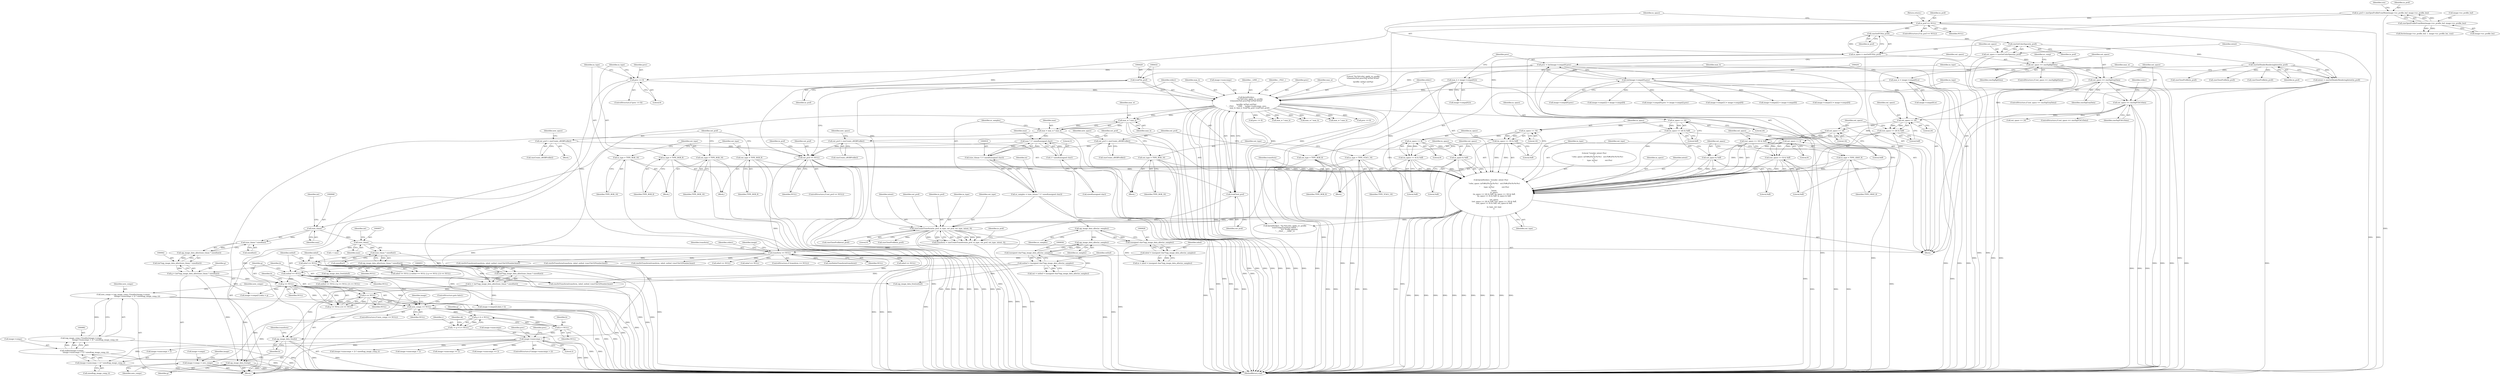 digraph "0_openjpeg_2e5ab1d9987831c981ff05862e8ccf1381ed58ea@pointer" {
"1000996" [label="(Call,new_comps == NULL)"];
"1000979" [label="(Call,new_comps = (opj_image_comp_t*)realloc(image->comps,\n                                                   (image->numcomps + 2) * sizeof(opj_image_comp_t)))"];
"1000981" [label="(Call,(opj_image_comp_t*)realloc(image->comps,\n                                                   (image->numcomps + 2) * sizeof(opj_image_comp_t)))"];
"1000983" [label="(Call,realloc(image->comps,\n                                                   (image->numcomps + 2) * sizeof(opj_image_comp_t)))"];
"1000987" [label="(Call,(image->numcomps + 2) * sizeof(opj_image_comp_t))"];
"1000507" [label="(Call,image->numcomps > 2)"];
"1000417" [label="(Call,fprintf(stderr,\n            \"%s:%d:color_apply_icc_profile\n\tchannels(%d) prec(%d) w(%d) h(%d)\"\n            \"\n\tprofile: in(%p) out(%p)\n\", __FILE__, __LINE__, image->numcomps, prec,\n            max_w, max_h, (void*)in_prof, (void*)out_prof))"];
"1000198" [label="(Call,prec = (int)image->comps[0].prec)"];
"1000200" [label="(Call,(int)image->comps[0].prec)"];
"1000320" [label="(Call,prec <= 8)"];
"1000180" [label="(Call,max_w = image->comps[0].w)"];
"1000189" [label="(Call,max_h = image->comps[0].h)"];
"1000428" [label="(Call,(void*)in_prof)"];
"1000178" [label="(Call,cmsGetHeaderRenderingIntent(in_prof))"];
"1000174" [label="(Call,cmsGetColorSpace(in_prof))"];
"1000170" [label="(Call,cmsGetPCS(in_prof))"];
"1000163" [label="(Call,in_prof == NULL)"];
"1000136" [label="(Call,in_prof = cmsOpenProfileFromMem(image->icc_profile_buf, image->icc_profile_len))"];
"1000138" [label="(Call,cmsOpenProfileFromMem(image->icc_profile_buf, image->icc_profile_len))"];
"1000431" [label="(Call,(void*)out_prof)"];
"1000410" [label="(Call,out_prof == NULL)"];
"1000338" [label="(Call,out_prof = cmsCreate_sRGBProfile())"];
"1000374" [label="(Call,out_prof = cmsCreate_sRGBProfile())"];
"1000356" [label="(Call,out_prof = cmsCreate_sRGBProfile())"];
"1000963" [label="(Call,inbuf == NULL)"];
"1000925" [label="(Call,inbuf = (unsigned char*)opj_image_data_alloc(nr_samples))"];
"1000927" [label="(Call,(unsigned char*)opj_image_data_alloc(nr_samples))"];
"1000929" [label="(Call,opj_image_data_alloc(nr_samples))"];
"1000913" [label="(Call,nr_samples = (size_t)(max * 3 * sizeof(unsigned char)))"];
"1000915" [label="(Call,(size_t)(max * 3 * sizeof(unsigned char)))"];
"1000917" [label="(Call,max * 3 * sizeof(unsigned char))"];
"1000908" [label="(Call,max = max_w * max_h)"];
"1000910" [label="(Call,max_w * max_h)"];
"1000919" [label="(Call,3 * sizeof(unsigned char))"];
"1000492" [label="(Call,transform == NULL)"];
"1000478" [label="(Call,transform = cmsCreateTransform(in_prof, in_type, out_prof, out_type, intent, 0))"];
"1000480" [label="(Call,cmsCreateTransform(in_prof, in_type, out_prof, out_type, intent, 0))"];
"1000434" [label="(Call,fprintf(stderr, \"\trender_intent (%u)\n\t\"\n            \"color_space: in(%#x)(%c%c%c%c)   out:(%#x)(%c%c%c%c)\n\t\"\n            \"       type: in(%u)              out:(%u)\n\",\n            intent,\n            in_space,\n            (in_space >> 24) & 0xff, (in_space >> 16) & 0xff,\n            (in_space >> 8) & 0xff, in_space & 0xff,\n\n            out_space,\n            (out_space >> 24) & 0xff, (out_space >> 16) & 0xff,\n            (out_space >> 8) & 0xff, out_space & 0xff,\n\n            in_type, out_type\n           ))"];
"1000176" [label="(Call,intent = cmsGetHeaderRenderingIntent(in_prof))"];
"1000454" [label="(Call,in_space & 0xff)"];
"1000450" [label="(Call,in_space >> 8)"];
"1000445" [label="(Call,in_space >> 16)"];
"1000440" [label="(Call,in_space >> 24)"];
"1000168" [label="(Call,in_space = cmsGetPCS(in_prof))"];
"1000439" [label="(Call,(in_space >> 24) & 0xff)"];
"1000444" [label="(Call,(in_space >> 16) & 0xff)"];
"1000449" [label="(Call,(in_space >> 8) & 0xff)"];
"1000473" [label="(Call,out_space & 0xff)"];
"1000469" [label="(Call,out_space >> 8)"];
"1000464" [label="(Call,out_space >> 16)"];
"1000459" [label="(Call,out_space >> 24)"];
"1000364" [label="(Call,out_space == cmsSigYCbCrData)"];
"1000346" [label="(Call,out_space == cmsSigGrayData)"];
"1000210" [label="(Call,out_space == cmsSigRgbData)"];
"1000172" [label="(Call,out_space = cmsGetColorSpace(in_prof))"];
"1000458" [label="(Call,(out_space >> 24) & 0xff)"];
"1000463" [label="(Call,(out_space >> 16) & 0xff)"];
"1000468" [label="(Call,(out_space >> 8) & 0xff)"];
"1000368" [label="(Call,in_type = TYPE_YCbCr_16)"];
"1000332" [label="(Call,in_type = TYPE_RGB_16)"];
"1000350" [label="(Call,in_type = TYPE_GRAY_8)"];
"1000324" [label="(Call,in_type = TYPE_RGB_8)"];
"1000335" [label="(Call,out_type = TYPE_RGB_16)"];
"1000327" [label="(Call,out_type = TYPE_RGB_8)"];
"1000353" [label="(Call,out_type = TYPE_RGB_8)"];
"1000371" [label="(Call,out_type = TYPE_RGB_16)"];
"1000967" [label="(Call,outbuf == NULL)"];
"1000933" [label="(Call,outbuf = (unsigned char*)opj_image_data_alloc(nr_samples))"];
"1000935" [label="(Call,(unsigned char*)opj_image_data_alloc(nr_samples))"];
"1000937" [label="(Call,opj_image_data_alloc(nr_samples))"];
"1000971" [label="(Call,g == NULL)"];
"1000939" [label="(Call,g = (int*)opj_image_data_alloc((size_t)max * sizeof(int)))"];
"1000941" [label="(Call,(int*)opj_image_data_alloc((size_t)max * sizeof(int)))"];
"1000943" [label="(Call,opj_image_data_alloc((size_t)max * sizeof(int)))"];
"1000944" [label="(Call,(size_t)max * sizeof(int))"];
"1000945" [label="(Call,(size_t)max)"];
"1000974" [label="(Call,b == NULL)"];
"1000950" [label="(Call,b = (int*)opj_image_data_alloc((size_t)max * sizeof(int)))"];
"1000952" [label="(Call,(int*)opj_image_data_alloc((size_t)max * sizeof(int)))"];
"1000954" [label="(Call,opj_image_data_alloc((size_t)max * sizeof(int)))"];
"1000955" [label="(Call,(size_t)max * sizeof(int))"];
"1000956" [label="(Call,(size_t)max)"];
"1001001" [label="(Call,image->comps = new_comps)"];
"1001170" [label="(Call,g = b = NULL)"];
"1001168" [label="(Call,r = g = b = NULL)"];
"1001183" [label="(Call,opj_image_data_free(g))"];
"1001172" [label="(Call,b = NULL)"];
"1001185" [label="(Call,opj_image_data_free(b))"];
"1000449" [label="(Call,(in_space >> 8) & 0xff)"];
"1001321" [label="(Call,image->comps[2] = image->comps[0])"];
"1001005" [label="(Identifier,new_comps)"];
"1000508" [label="(Call,image->numcomps)"];
"1000912" [label="(Identifier,max_h)"];
"1000984" [label="(Call,image->comps)"];
"1000175" [label="(Identifier,in_prof)"];
"1000506" [label="(ControlStructure,if (image->numcomps > 2))"];
"1000180" [label="(Call,max_w = image->comps[0].w)"];
"1000491" [label="(ControlStructure,if (transform == NULL))"];
"1000350" [label="(Call,in_type = TYPE_GRAY_8)"];
"1001168" [label="(Call,r = g = b = NULL)"];
"1000507" [label="(Call,image->numcomps > 2)"];
"1000441" [label="(Identifier,in_space)"];
"1001169" [label="(Identifier,r)"];
"1000454" [label="(Call,in_space & 0xff)"];
"1000169" [label="(Identifier,in_space)"];
"1000981" [label="(Call,(opj_image_comp_t*)realloc(image->comps,\n                                                   (image->numcomps + 2) * sizeof(opj_image_comp_t)))"];
"1000929" [label="(Call,opj_image_data_alloc(nr_samples))"];
"1000969" [label="(Identifier,NULL)"];
"1000419" [label="(Literal,\"%s:%d:color_apply_icc_profile\n\tchannels(%d) prec(%d) w(%d) h(%d)\"\n            \"\n\tprofile: in(%p) out(%p)\n\")"];
"1000963" [label="(Call,inbuf == NULL)"];
"1000191" [label="(Call,image->comps[0].h)"];
"1000466" [label="(Literal,16)"];
"1000177" [label="(Identifier,intent)"];
"1000210" [label="(Call,out_space == cmsSigRgbData)"];
"1000948" [label="(Call,sizeof(int))"];
"1000947" [label="(Identifier,max)"];
"1000997" [label="(Identifier,new_comps)"];
"1000190" [label="(Identifier,max_h)"];
"1000431" [label="(Call,(void*)out_prof)"];
"1000276" [label="(Call,image->comps[0].prec != image->comps[i].prec)"];
"1000213" [label="(Block,)"];
"1000368" [label="(Call,in_type = TYPE_YCbCr_16)"];
"1000374" [label="(Call,out_prof = cmsCreate_sRGBProfile())"];
"1000919" [label="(Call,3 * sizeof(unsigned char))"];
"1000483" [label="(Identifier,out_prof)"];
"1000427" [label="(Identifier,max_h)"];
"1000458" [label="(Call,(out_space >> 24) & 0xff)"];
"1000911" [label="(Identifier,max_w)"];
"1000933" [label="(Call,outbuf = (unsigned char*)opj_image_data_alloc(nr_samples))"];
"1000514" [label="(Call,prec <= 8)"];
"1000414" [label="(Call,cmsCloseProfile(in_prof))"];
"1000938" [label="(Identifier,nr_samples)"];
"1000473" [label="(Call,out_space & 0xff)"];
"1000372" [label="(Identifier,out_type)"];
"1000415" [label="(Identifier,in_prof)"];
"1000370" [label="(Identifier,TYPE_YCbCr_16)"];
"1000212" [label="(Identifier,cmsSigRgbData)"];
"1000511" [label="(Literal,2)"];
"1000940" [label="(Identifier,g)"];
"1000209" [label="(ControlStructure,if (out_space == cmsSigRgbData))"];
"1000347" [label="(Identifier,out_space)"];
"1000970" [label="(Call,g == NULL || b == NULL)"];
"1000376" [label="(Call,cmsCreate_sRGBProfile())"];
"1000421" [label="(Identifier,__LINE__)"];
"1000915" [label="(Call,(size_t)(max * 3 * sizeof(unsigned char)))"];
"1000714" [label="(Call,max_w * max_h)"];
"1000357" [label="(Identifier,out_prof)"];
"1000453" [label="(Literal,0xff)"];
"1000481" [label="(Identifier,in_prof)"];
"1000336" [label="(Identifier,out_type)"];
"1000909" [label="(Identifier,max)"];
"1000962" [label="(Call,inbuf == NULL || outbuf == NULL || g == NULL || b == NULL)"];
"1000351" [label="(Identifier,in_type)"];
"1000482" [label="(Identifier,in_type)"];
"1000462" [label="(Literal,0xff)"];
"1000418" [label="(Identifier,stderr)"];
"1000951" [label="(Identifier,b)"];
"1000325" [label="(Identifier,in_type)"];
"1000151" [label="(Call,fwrite(image->icc_profile_buf, 1, image->icc_profile_len, icm))"];
"1000326" [label="(Identifier,TYPE_RGB_8)"];
"1000410" [label="(Call,out_prof == NULL)"];
"1000931" [label="(Call,out = outbuf = (unsigned char*)opj_image_data_alloc(nr_samples))"];
"1000331" [label="(Block,)"];
"1001055" [label="(Call,image->comps[2].data = b)"];
"1000442" [label="(Literal,24)"];
"1000162" [label="(ControlStructure,if (in_prof == NULL))"];
"1000333" [label="(Identifier,in_type)"];
"1000412" [label="(Identifier,NULL)"];
"1000444" [label="(Call,(in_space >> 16) & 0xff)"];
"1000181" [label="(Identifier,max_w)"];
"1000217" [label="(Identifier,nr_comp)"];
"1000954" [label="(Call,opj_image_data_alloc((size_t)max * sizeof(int)))"];
"1000334" [label="(Identifier,TYPE_RGB_16)"];
"1000360" [label="(Identifier,new_space)"];
"1000488" [label="(Identifier,in_prof)"];
"1000364" [label="(Call,out_space == cmsSigYCbCrData)"];
"1001487" [label="(MethodReturn,void)"];
"1000420" [label="(Identifier,__FILE__)"];
"1000927" [label="(Call,(unsigned char*)opj_image_data_alloc(nr_samples))"];
"1000136" [label="(Call,in_prof = cmsOpenProfileFromMem(image->icc_profile_buf, image->icc_profile_len))"];
"1000345" [label="(ControlStructure,if (out_space == cmsSigGrayData))"];
"1000524" [label="(Call,max_w * max_h)"];
"1000959" [label="(Call,sizeof(int))"];
"1000960" [label="(Identifier,int)"];
"1000945" [label="(Call,(size_t)max)"];
"1000930" [label="(Identifier,nr_samples)"];
"1000430" [label="(Identifier,in_prof)"];
"1000987" [label="(Call,(image->numcomps + 2) * sizeof(opj_image_comp_t))"];
"1000980" [label="(Identifier,new_comps)"];
"1001097" [label="(Call,cmsDoTransform(transform, inbuf, outbuf, (cmsUInt32Number)max))"];
"1000917" [label="(Call,max * 3 * sizeof(unsigned char))"];
"1001184" [label="(Identifier,g)"];
"1000358" [label="(Call,cmsCreate_sRGBProfile())"];
"1000471" [label="(Literal,8)"];
"1001473" [label="(Call,cmsDeleteTransform(transform))"];
"1000494" [label="(Identifier,NULL)"];
"1000920" [label="(Literal,3)"];
"1000555" [label="(Call,inbuf == NULL)"];
"1000463" [label="(Call,(out_space >> 16) & 0xff)"];
"1000465" [label="(Identifier,out_space)"];
"1000352" [label="(Identifier,TYPE_GRAY_8)"];
"1000340" [label="(Call,cmsCreate_sRGBProfile())"];
"1000461" [label="(Literal,24)"];
"1001273" [label="(Call,(image->numcomps + 2) * sizeof(opj_image_comp_t))"];
"1000323" [label="(Block,)"];
"1000972" [label="(Identifier,g)"];
"1000993" [label="(Call,sizeof(opj_image_comp_t))"];
"1000165" [label="(Identifier,NULL)"];
"1000949" [label="(Identifier,int)"];
"1000976" [label="(Identifier,NULL)"];
"1000955" [label="(Call,(size_t)max * sizeof(int))"];
"1000373" [label="(Identifier,TYPE_RGB_16)"];
"1001174" [label="(Identifier,NULL)"];
"1000167" [label="(Return,return;)"];
"1000198" [label="(Call,prec = (int)image->comps[0].prec)"];
"1000958" [label="(Identifier,max)"];
"1000434" [label="(Call,fprintf(stderr, \"\trender_intent (%u)\n\t\"\n            \"color_space: in(%#x)(%c%c%c%c)   out:(%#x)(%c%c%c%c)\n\t\"\n            \"       type: in(%u)              out:(%u)\n\",\n            intent,\n            in_space,\n            (in_space >> 24) & 0xff, (in_space >> 16) & 0xff,\n            (in_space >> 8) & 0xff, in_space & 0xff,\n\n            out_space,\n            (out_space >> 24) & 0xff, (out_space >> 16) & 0xff,\n            (out_space >> 8) & 0xff, out_space & 0xff,\n\n            in_type, out_type\n           ))"];
"1001024" [label="(Call,image->comps[1] = image->comps[0])"];
"1001179" [label="(Call,opj_image_data_free(inbuf))"];
"1000337" [label="(Identifier,TYPE_RGB_16)"];
"1000332" [label="(Call,in_type = TYPE_RGB_16)"];
"1000446" [label="(Identifier,in_space)"];
"1000965" [label="(Identifier,NULL)"];
"1000324" [label="(Call,in_type = TYPE_RGB_8)"];
"1000168" [label="(Call,in_space = cmsGetPCS(in_prof))"];
"1000952" [label="(Call,(int*)opj_image_data_alloc((size_t)max * sizeof(int)))"];
"1000452" [label="(Literal,8)"];
"1000966" [label="(Call,outbuf == NULL || g == NULL || b == NULL)"];
"1000944" [label="(Call,(size_t)max * sizeof(int))"];
"1001035" [label="(Call,image->comps[2] = image->comps[0])"];
"1000460" [label="(Identifier,out_space)"];
"1000164" [label="(Identifier,in_prof)"];
"1001082" [label="(Call,i < max)"];
"1000172" [label="(Call,out_space = cmsGetColorSpace(in_prof))"];
"1000995" [label="(ControlStructure,if (new_comps == NULL))"];
"1000389" [label="(Call,out_space >> 24)"];
"1001196" [label="(Call,max_w * max_h)"];
"1000365" [label="(Identifier,out_space)"];
"1000142" [label="(Call,image->icc_profile_len)"];
"1000425" [label="(Identifier,prec)"];
"1000475" [label="(Literal,0xff)"];
"1000406" [label="(Call,cmsCloseProfile(in_prof))"];
"1000910" [label="(Call,max_w * max_h)"];
"1001186" [label="(Identifier,b)"];
"1000371" [label="(Call,out_type = TYPE_RGB_16)"];
"1000375" [label="(Identifier,out_prof)"];
"1000479" [label="(Identifier,transform)"];
"1000342" [label="(Identifier,new_space)"];
"1001009" [label="(Identifier,image)"];
"1000480" [label="(Call,cmsCreateTransform(in_prof, in_type, out_prof, out_type, intent, 0))"];
"1000469" [label="(Call,out_space >> 8)"];
"1000913" [label="(Call,nr_samples = (size_t)(max * 3 * sizeof(unsigned char)))"];
"1000426" [label="(Identifier,max_w)"];
"1000492" [label="(Call,transform == NULL)"];
"1000973" [label="(Identifier,NULL)"];
"1000939" [label="(Call,g = (int*)opj_image_data_alloc((size_t)max * sizeof(int)))"];
"1000971" [label="(Call,g == NULL)"];
"1000476" [label="(Identifier,in_type)"];
"1000484" [label="(Identifier,out_type)"];
"1000497" [label="(Identifier,stderr)"];
"1001310" [label="(Call,image->comps[1] = image->comps[0])"];
"1000902" [label="(Block,)"];
"1000346" [label="(Call,out_space == cmsSigGrayData)"];
"1001274" [label="(Call,image->numcomps + 2)"];
"1000378" [label="(Identifier,new_space)"];
"1001172" [label="(Call,b = NULL)"];
"1000943" [label="(Call,opj_image_data_alloc((size_t)max * sizeof(int)))"];
"1000474" [label="(Identifier,out_space)"];
"1000925" [label="(Call,inbuf = (unsigned char*)opj_image_data_alloc(nr_samples))"];
"1000411" [label="(Identifier,out_prof)"];
"1000468" [label="(Call,(out_space >> 8) & 0xff)"];
"1000509" [label="(Identifier,image)"];
"1000436" [label="(Literal,\"\trender_intent (%u)\n\t\"\n            \"color_space: in(%#x)(%c%c%c%c)   out:(%#x)(%c%c%c%c)\n\t\"\n            \"       type: in(%u)              out:(%u)\n\")"];
"1000433" [label="(Identifier,out_prof)"];
"1000438" [label="(Identifier,in_space)"];
"1001000" [label="(ControlStructure,goto fails2;)"];
"1000900" [label="(Identifier,prec)"];
"1000182" [label="(Call,image->comps[0].w)"];
"1000349" [label="(Block,)"];
"1000189" [label="(Call,max_h = image->comps[0].h)"];
"1000817" [label="(Call,cmsDoTransform(transform, inbuf, outbuf, (cmsUInt32Number)max))"];
"1000335" [label="(Call,out_type = TYPE_RGB_16)"];
"1000173" [label="(Identifier,out_space)"];
"1000147" [label="(Identifier,icm)"];
"1000937" [label="(Call,opj_image_data_alloc(nr_samples))"];
"1000472" [label="(Literal,0xff)"];
"1000328" [label="(Identifier,out_type)"];
"1000339" [label="(Identifier,out_prof)"];
"1000451" [label="(Identifier,in_space)"];
"1000934" [label="(Identifier,outbuf)"];
"1001183" [label="(Call,opj_image_data_free(g))"];
"1000467" [label="(Literal,0xff)"];
"1000113" [label="(Block,)"];
"1000199" [label="(Identifier,prec)"];
"1000456" [label="(Literal,0xff)"];
"1000445" [label="(Call,in_space >> 16)"];
"1000327" [label="(Call,out_type = TYPE_RGB_8)"];
"1000979" [label="(Call,new_comps = (opj_image_comp_t*)realloc(image->comps,\n                                                   (image->numcomps + 2) * sizeof(opj_image_comp_t)))"];
"1000202" [label="(Call,image->comps[0].prec)"];
"1000457" [label="(Identifier,out_space)"];
"1000338" [label="(Call,out_prof = cmsCreate_sRGBProfile())"];
"1000956" [label="(Call,(size_t)max)"];
"1000211" [label="(Identifier,out_space)"];
"1000356" [label="(Call,out_prof = cmsCreate_sRGBProfile())"];
"1000383" [label="(Identifier,stderr)"];
"1000322" [label="(Literal,8)"];
"1001383" [label="(Call,cmsDoTransform(transform, inbuf, outbuf, (cmsUInt32Number)max))"];
"1000996" [label="(Call,new_comps == NULL)"];
"1000923" [label="(Call,in = inbuf = (unsigned char*)opj_image_data_alloc(nr_samples))"];
"1001474" [label="(Identifier,transform)"];
"1000321" [label="(Identifier,prec)"];
"1001171" [label="(Identifier,g)"];
"1000515" [label="(Identifier,prec)"];
"1000899" [label="(Call,prec <= 8)"];
"1000908" [label="(Call,max = max_w * max_h)"];
"1000450" [label="(Call,in_space >> 8)"];
"1000409" [label="(ControlStructure,if (out_prof == NULL))"];
"1000437" [label="(Identifier,intent)"];
"1000176" [label="(Call,intent = cmsGetHeaderRenderingIntent(in_prof))"];
"1000998" [label="(Identifier,NULL)"];
"1000627" [label="(Call,cmsDoTransform(transform, inbuf, outbuf, (cmsUInt32Number)max))"];
"1000353" [label="(Call,out_type = TYPE_RGB_8)"];
"1001007" [label="(Call,image->numcomps == 2)"];
"1000493" [label="(Identifier,transform)"];
"1000367" [label="(Block,)"];
"1000139" [label="(Call,image->icc_profile_buf)"];
"1000921" [label="(Call,sizeof(unsigned char))"];
"1000486" [label="(Literal,0)"];
"1000964" [label="(Identifier,inbuf)"];
"1000974" [label="(Call,b == NULL)"];
"1000487" [label="(Call,cmsCloseProfile(in_prof))"];
"1000745" [label="(Call,inbuf == NULL)"];
"1001293" [label="(Call,image->numcomps == 2)"];
"1000478" [label="(Call,transform = cmsCreateTransform(in_prof, in_type, out_prof, out_type, intent, 0))"];
"1000428" [label="(Call,(void*)in_prof)"];
"1000489" [label="(Call,cmsCloseProfile(out_prof))"];
"1000975" [label="(Identifier,b)"];
"1000935" [label="(Call,(unsigned char*)opj_image_data_alloc(nr_samples))"];
"1000440" [label="(Call,in_space >> 24)"];
"1000417" [label="(Call,fprintf(stderr,\n            \"%s:%d:color_apply_icc_profile\n\tchannels(%d) prec(%d) w(%d) h(%d)\"\n            \"\n\tprofile: in(%p) out(%p)\n\", __FILE__, __LINE__, image->numcomps, prec,\n            max_w, max_h, (void*)in_prof, (void*)out_prof))"];
"1000319" [label="(ControlStructure,if (prec <= 8))"];
"1001176" [label="(Identifier,ok)"];
"1000174" [label="(Call,cmsGetColorSpace(in_prof))"];
"1001001" [label="(Call,image->comps = new_comps)"];
"1000355" [label="(Identifier,TYPE_RGB_8)"];
"1000967" [label="(Call,outbuf == NULL)"];
"1000137" [label="(Identifier,in_prof)"];
"1000983" [label="(Call,realloc(image->comps,\n                                                   (image->numcomps + 2) * sizeof(opj_image_comp_t)))"];
"1000171" [label="(Identifier,in_prof)"];
"1000485" [label="(Identifier,intent)"];
"1000918" [label="(Identifier,max)"];
"1000968" [label="(Identifier,outbuf)"];
"1000477" [label="(Identifier,out_type)"];
"1000447" [label="(Literal,16)"];
"1000448" [label="(Literal,0xff)"];
"1000363" [label="(ControlStructure,if (out_space == cmsSigYCbCrData))"];
"1000200" [label="(Call,(int)image->comps[0].prec)"];
"1000369" [label="(Identifier,in_type)"];
"1001181" [label="(Call,opj_image_data_free(outbuf))"];
"1000988" [label="(Call,image->numcomps + 2)"];
"1001046" [label="(Call,image->comps[1].data = g)"];
"1000941" [label="(Call,(int*)opj_image_data_alloc((size_t)max * sizeof(int)))"];
"1001185" [label="(Call,opj_image_data_free(b))"];
"1000179" [label="(Identifier,in_prof)"];
"1000464" [label="(Call,out_space >> 16)"];
"1000138" [label="(Call,cmsOpenProfileFromMem(image->icc_profile_buf, image->icc_profile_len))"];
"1000470" [label="(Identifier,out_space)"];
"1000435" [label="(Identifier,stderr)"];
"1000914" [label="(Identifier,nr_samples)"];
"1001249" [label="(Call,inbuf == NULL)"];
"1000924" [label="(Identifier,in)"];
"1000170" [label="(Call,cmsGetPCS(in_prof))"];
"1000455" [label="(Identifier,in_space)"];
"1000178" [label="(Call,cmsGetHeaderRenderingIntent(in_prof))"];
"1000926" [label="(Identifier,inbuf)"];
"1001173" [label="(Identifier,b)"];
"1000348" [label="(Identifier,cmsSigGrayData)"];
"1000950" [label="(Call,b = (int*)opj_image_data_alloc((size_t)max * sizeof(int)))"];
"1001003" [label="(Identifier,image)"];
"1000443" [label="(Literal,0xff)"];
"1001002" [label="(Call,image->comps)"];
"1000329" [label="(Identifier,TYPE_RGB_8)"];
"1001170" [label="(Call,g = b = NULL)"];
"1000422" [label="(Call,image->numcomps)"];
"1000320" [label="(Call,prec <= 8)"];
"1000163" [label="(Call,in_prof == NULL)"];
"1000316" [label="(Call,cmsCloseProfile(in_prof))"];
"1000439" [label="(Call,(in_space >> 24) & 0xff)"];
"1000354" [label="(Identifier,out_type)"];
"1000496" [label="(Call,fprintf(stderr, \"%s:%d:color_apply_icc_profile\n\tcmsCreateTransform failed. \"\n                \"ICC Profile ignored.\n\", __FILE__, __LINE__))"];
"1000459" [label="(Call,out_space >> 24)"];
"1000366" [label="(Identifier,cmsSigYCbCrData)"];
"1000996" -> "1000995"  [label="AST: "];
"1000996" -> "1000998"  [label="CFG: "];
"1000997" -> "1000996"  [label="AST: "];
"1000998" -> "1000996"  [label="AST: "];
"1001000" -> "1000996"  [label="CFG: "];
"1001003" -> "1000996"  [label="CFG: "];
"1000996" -> "1001487"  [label="DDG: "];
"1000996" -> "1001487"  [label="DDG: "];
"1000996" -> "1001487"  [label="DDG: "];
"1000979" -> "1000996"  [label="DDG: "];
"1000963" -> "1000996"  [label="DDG: "];
"1000967" -> "1000996"  [label="DDG: "];
"1000971" -> "1000996"  [label="DDG: "];
"1000974" -> "1000996"  [label="DDG: "];
"1000996" -> "1001001"  [label="DDG: "];
"1000996" -> "1001170"  [label="DDG: "];
"1000996" -> "1001172"  [label="DDG: "];
"1000979" -> "1000902"  [label="AST: "];
"1000979" -> "1000981"  [label="CFG: "];
"1000980" -> "1000979"  [label="AST: "];
"1000981" -> "1000979"  [label="AST: "];
"1000997" -> "1000979"  [label="CFG: "];
"1000979" -> "1001487"  [label="DDG: "];
"1000981" -> "1000979"  [label="DDG: "];
"1000981" -> "1000983"  [label="CFG: "];
"1000982" -> "1000981"  [label="AST: "];
"1000983" -> "1000981"  [label="AST: "];
"1000981" -> "1001487"  [label="DDG: "];
"1000983" -> "1000981"  [label="DDG: "];
"1000983" -> "1000981"  [label="DDG: "];
"1000983" -> "1000987"  [label="CFG: "];
"1000984" -> "1000983"  [label="AST: "];
"1000987" -> "1000983"  [label="AST: "];
"1000983" -> "1001487"  [label="DDG: "];
"1000983" -> "1001487"  [label="DDG: "];
"1000987" -> "1000983"  [label="DDG: "];
"1000987" -> "1000993"  [label="CFG: "];
"1000988" -> "1000987"  [label="AST: "];
"1000993" -> "1000987"  [label="AST: "];
"1000987" -> "1001487"  [label="DDG: "];
"1000507" -> "1000987"  [label="DDG: "];
"1000507" -> "1000506"  [label="AST: "];
"1000507" -> "1000511"  [label="CFG: "];
"1000508" -> "1000507"  [label="AST: "];
"1000511" -> "1000507"  [label="AST: "];
"1000515" -> "1000507"  [label="CFG: "];
"1000900" -> "1000507"  [label="CFG: "];
"1000507" -> "1001487"  [label="DDG: "];
"1000507" -> "1001487"  [label="DDG: "];
"1000417" -> "1000507"  [label="DDG: "];
"1000507" -> "1000988"  [label="DDG: "];
"1000507" -> "1001007"  [label="DDG: "];
"1000507" -> "1001273"  [label="DDG: "];
"1000507" -> "1001274"  [label="DDG: "];
"1000507" -> "1001293"  [label="DDG: "];
"1000417" -> "1000113"  [label="AST: "];
"1000417" -> "1000431"  [label="CFG: "];
"1000418" -> "1000417"  [label="AST: "];
"1000419" -> "1000417"  [label="AST: "];
"1000420" -> "1000417"  [label="AST: "];
"1000421" -> "1000417"  [label="AST: "];
"1000422" -> "1000417"  [label="AST: "];
"1000425" -> "1000417"  [label="AST: "];
"1000426" -> "1000417"  [label="AST: "];
"1000427" -> "1000417"  [label="AST: "];
"1000428" -> "1000417"  [label="AST: "];
"1000431" -> "1000417"  [label="AST: "];
"1000435" -> "1000417"  [label="CFG: "];
"1000417" -> "1001487"  [label="DDG: "];
"1000417" -> "1001487"  [label="DDG: "];
"1000417" -> "1001487"  [label="DDG: "];
"1000417" -> "1001487"  [label="DDG: "];
"1000417" -> "1001487"  [label="DDG: "];
"1000417" -> "1001487"  [label="DDG: "];
"1000417" -> "1001487"  [label="DDG: "];
"1000417" -> "1001487"  [label="DDG: "];
"1000417" -> "1001487"  [label="DDG: "];
"1000198" -> "1000417"  [label="DDG: "];
"1000320" -> "1000417"  [label="DDG: "];
"1000180" -> "1000417"  [label="DDG: "];
"1000189" -> "1000417"  [label="DDG: "];
"1000428" -> "1000417"  [label="DDG: "];
"1000431" -> "1000417"  [label="DDG: "];
"1000417" -> "1000434"  [label="DDG: "];
"1000417" -> "1000496"  [label="DDG: "];
"1000417" -> "1000496"  [label="DDG: "];
"1000417" -> "1000514"  [label="DDG: "];
"1000417" -> "1000524"  [label="DDG: "];
"1000417" -> "1000524"  [label="DDG: "];
"1000417" -> "1000714"  [label="DDG: "];
"1000417" -> "1000714"  [label="DDG: "];
"1000417" -> "1000899"  [label="DDG: "];
"1000417" -> "1000910"  [label="DDG: "];
"1000417" -> "1000910"  [label="DDG: "];
"1000417" -> "1001196"  [label="DDG: "];
"1000417" -> "1001196"  [label="DDG: "];
"1000198" -> "1000113"  [label="AST: "];
"1000198" -> "1000200"  [label="CFG: "];
"1000199" -> "1000198"  [label="AST: "];
"1000200" -> "1000198"  [label="AST: "];
"1000211" -> "1000198"  [label="CFG: "];
"1000198" -> "1001487"  [label="DDG: "];
"1000198" -> "1001487"  [label="DDG: "];
"1000200" -> "1000198"  [label="DDG: "];
"1000198" -> "1000320"  [label="DDG: "];
"1000200" -> "1000202"  [label="CFG: "];
"1000201" -> "1000200"  [label="AST: "];
"1000202" -> "1000200"  [label="AST: "];
"1000200" -> "1001487"  [label="DDG: "];
"1000200" -> "1000276"  [label="DDG: "];
"1000200" -> "1001024"  [label="DDG: "];
"1000200" -> "1001035"  [label="DDG: "];
"1000200" -> "1001310"  [label="DDG: "];
"1000200" -> "1001321"  [label="DDG: "];
"1000320" -> "1000319"  [label="AST: "];
"1000320" -> "1000322"  [label="CFG: "];
"1000321" -> "1000320"  [label="AST: "];
"1000322" -> "1000320"  [label="AST: "];
"1000325" -> "1000320"  [label="CFG: "];
"1000333" -> "1000320"  [label="CFG: "];
"1000320" -> "1001487"  [label="DDG: "];
"1000320" -> "1001487"  [label="DDG: "];
"1000180" -> "1000113"  [label="AST: "];
"1000180" -> "1000182"  [label="CFG: "];
"1000181" -> "1000180"  [label="AST: "];
"1000182" -> "1000180"  [label="AST: "];
"1000190" -> "1000180"  [label="CFG: "];
"1000180" -> "1001487"  [label="DDG: "];
"1000180" -> "1001487"  [label="DDG: "];
"1000189" -> "1000113"  [label="AST: "];
"1000189" -> "1000191"  [label="CFG: "];
"1000190" -> "1000189"  [label="AST: "];
"1000191" -> "1000189"  [label="AST: "];
"1000199" -> "1000189"  [label="CFG: "];
"1000189" -> "1001487"  [label="DDG: "];
"1000189" -> "1001487"  [label="DDG: "];
"1000428" -> "1000430"  [label="CFG: "];
"1000429" -> "1000428"  [label="AST: "];
"1000430" -> "1000428"  [label="AST: "];
"1000432" -> "1000428"  [label="CFG: "];
"1000178" -> "1000428"  [label="DDG: "];
"1000428" -> "1000480"  [label="DDG: "];
"1000178" -> "1000176"  [label="AST: "];
"1000178" -> "1000179"  [label="CFG: "];
"1000179" -> "1000178"  [label="AST: "];
"1000176" -> "1000178"  [label="CFG: "];
"1000178" -> "1000176"  [label="DDG: "];
"1000174" -> "1000178"  [label="DDG: "];
"1000178" -> "1000316"  [label="DDG: "];
"1000178" -> "1000406"  [label="DDG: "];
"1000178" -> "1000414"  [label="DDG: "];
"1000174" -> "1000172"  [label="AST: "];
"1000174" -> "1000175"  [label="CFG: "];
"1000175" -> "1000174"  [label="AST: "];
"1000172" -> "1000174"  [label="CFG: "];
"1000174" -> "1000172"  [label="DDG: "];
"1000170" -> "1000174"  [label="DDG: "];
"1000170" -> "1000168"  [label="AST: "];
"1000170" -> "1000171"  [label="CFG: "];
"1000171" -> "1000170"  [label="AST: "];
"1000168" -> "1000170"  [label="CFG: "];
"1000170" -> "1000168"  [label="DDG: "];
"1000163" -> "1000170"  [label="DDG: "];
"1000163" -> "1000162"  [label="AST: "];
"1000163" -> "1000165"  [label="CFG: "];
"1000164" -> "1000163"  [label="AST: "];
"1000165" -> "1000163"  [label="AST: "];
"1000167" -> "1000163"  [label="CFG: "];
"1000169" -> "1000163"  [label="CFG: "];
"1000163" -> "1001487"  [label="DDG: "];
"1000163" -> "1001487"  [label="DDG: "];
"1000163" -> "1001487"  [label="DDG: "];
"1000136" -> "1000163"  [label="DDG: "];
"1000163" -> "1000410"  [label="DDG: "];
"1000136" -> "1000113"  [label="AST: "];
"1000136" -> "1000138"  [label="CFG: "];
"1000137" -> "1000136"  [label="AST: "];
"1000138" -> "1000136"  [label="AST: "];
"1000147" -> "1000136"  [label="CFG: "];
"1000136" -> "1001487"  [label="DDG: "];
"1000138" -> "1000136"  [label="DDG: "];
"1000138" -> "1000136"  [label="DDG: "];
"1000138" -> "1000142"  [label="CFG: "];
"1000139" -> "1000138"  [label="AST: "];
"1000142" -> "1000138"  [label="AST: "];
"1000138" -> "1000151"  [label="DDG: "];
"1000138" -> "1000151"  [label="DDG: "];
"1000431" -> "1000433"  [label="CFG: "];
"1000432" -> "1000431"  [label="AST: "];
"1000433" -> "1000431"  [label="AST: "];
"1000410" -> "1000431"  [label="DDG: "];
"1000431" -> "1000480"  [label="DDG: "];
"1000410" -> "1000409"  [label="AST: "];
"1000410" -> "1000412"  [label="CFG: "];
"1000411" -> "1000410"  [label="AST: "];
"1000412" -> "1000410"  [label="AST: "];
"1000415" -> "1000410"  [label="CFG: "];
"1000418" -> "1000410"  [label="CFG: "];
"1000410" -> "1001487"  [label="DDG: "];
"1000410" -> "1001487"  [label="DDG: "];
"1000410" -> "1001487"  [label="DDG: "];
"1000338" -> "1000410"  [label="DDG: "];
"1000374" -> "1000410"  [label="DDG: "];
"1000356" -> "1000410"  [label="DDG: "];
"1000410" -> "1000492"  [label="DDG: "];
"1000338" -> "1000213"  [label="AST: "];
"1000338" -> "1000340"  [label="CFG: "];
"1000339" -> "1000338"  [label="AST: "];
"1000340" -> "1000338"  [label="AST: "];
"1000342" -> "1000338"  [label="CFG: "];
"1000338" -> "1001487"  [label="DDG: "];
"1000374" -> "1000367"  [label="AST: "];
"1000374" -> "1000376"  [label="CFG: "];
"1000375" -> "1000374"  [label="AST: "];
"1000376" -> "1000374"  [label="AST: "];
"1000378" -> "1000374"  [label="CFG: "];
"1000374" -> "1001487"  [label="DDG: "];
"1000356" -> "1000349"  [label="AST: "];
"1000356" -> "1000358"  [label="CFG: "];
"1000357" -> "1000356"  [label="AST: "];
"1000358" -> "1000356"  [label="AST: "];
"1000360" -> "1000356"  [label="CFG: "];
"1000356" -> "1001487"  [label="DDG: "];
"1000963" -> "1000962"  [label="AST: "];
"1000963" -> "1000965"  [label="CFG: "];
"1000964" -> "1000963"  [label="AST: "];
"1000965" -> "1000963"  [label="AST: "];
"1000968" -> "1000963"  [label="CFG: "];
"1000962" -> "1000963"  [label="CFG: "];
"1000963" -> "1001487"  [label="DDG: "];
"1000963" -> "1000962"  [label="DDG: "];
"1000963" -> "1000962"  [label="DDG: "];
"1000925" -> "1000963"  [label="DDG: "];
"1000492" -> "1000963"  [label="DDG: "];
"1000963" -> "1000967"  [label="DDG: "];
"1000963" -> "1001097"  [label="DDG: "];
"1000963" -> "1001179"  [label="DDG: "];
"1000925" -> "1000923"  [label="AST: "];
"1000925" -> "1000927"  [label="CFG: "];
"1000926" -> "1000925"  [label="AST: "];
"1000927" -> "1000925"  [label="AST: "];
"1000923" -> "1000925"  [label="CFG: "];
"1000925" -> "1000923"  [label="DDG: "];
"1000927" -> "1000925"  [label="DDG: "];
"1000927" -> "1000929"  [label="CFG: "];
"1000928" -> "1000927"  [label="AST: "];
"1000929" -> "1000927"  [label="AST: "];
"1000927" -> "1000923"  [label="DDG: "];
"1000929" -> "1000927"  [label="DDG: "];
"1000929" -> "1000930"  [label="CFG: "];
"1000930" -> "1000929"  [label="AST: "];
"1000913" -> "1000929"  [label="DDG: "];
"1000929" -> "1000937"  [label="DDG: "];
"1000913" -> "1000902"  [label="AST: "];
"1000913" -> "1000915"  [label="CFG: "];
"1000914" -> "1000913"  [label="AST: "];
"1000915" -> "1000913"  [label="AST: "];
"1000924" -> "1000913"  [label="CFG: "];
"1000913" -> "1001487"  [label="DDG: "];
"1000915" -> "1000913"  [label="DDG: "];
"1000915" -> "1000917"  [label="CFG: "];
"1000916" -> "1000915"  [label="AST: "];
"1000917" -> "1000915"  [label="AST: "];
"1000915" -> "1001487"  [label="DDG: "];
"1000917" -> "1000915"  [label="DDG: "];
"1000917" -> "1000915"  [label="DDG: "];
"1000917" -> "1000919"  [label="CFG: "];
"1000918" -> "1000917"  [label="AST: "];
"1000919" -> "1000917"  [label="AST: "];
"1000917" -> "1001487"  [label="DDG: "];
"1000908" -> "1000917"  [label="DDG: "];
"1000919" -> "1000917"  [label="DDG: "];
"1000917" -> "1000945"  [label="DDG: "];
"1000908" -> "1000902"  [label="AST: "];
"1000908" -> "1000910"  [label="CFG: "];
"1000909" -> "1000908"  [label="AST: "];
"1000910" -> "1000908"  [label="AST: "];
"1000914" -> "1000908"  [label="CFG: "];
"1000908" -> "1001487"  [label="DDG: "];
"1000910" -> "1000908"  [label="DDG: "];
"1000910" -> "1000908"  [label="DDG: "];
"1000910" -> "1000912"  [label="CFG: "];
"1000911" -> "1000910"  [label="AST: "];
"1000912" -> "1000910"  [label="AST: "];
"1000910" -> "1001487"  [label="DDG: "];
"1000910" -> "1001487"  [label="DDG: "];
"1000919" -> "1000921"  [label="CFG: "];
"1000920" -> "1000919"  [label="AST: "];
"1000921" -> "1000919"  [label="AST: "];
"1000492" -> "1000491"  [label="AST: "];
"1000492" -> "1000494"  [label="CFG: "];
"1000493" -> "1000492"  [label="AST: "];
"1000494" -> "1000492"  [label="AST: "];
"1000497" -> "1000492"  [label="CFG: "];
"1000509" -> "1000492"  [label="CFG: "];
"1000492" -> "1001487"  [label="DDG: "];
"1000492" -> "1001487"  [label="DDG: "];
"1000492" -> "1001487"  [label="DDG: "];
"1000478" -> "1000492"  [label="DDG: "];
"1000492" -> "1000555"  [label="DDG: "];
"1000492" -> "1000627"  [label="DDG: "];
"1000492" -> "1000745"  [label="DDG: "];
"1000492" -> "1000817"  [label="DDG: "];
"1000492" -> "1001097"  [label="DDG: "];
"1000492" -> "1001249"  [label="DDG: "];
"1000492" -> "1001383"  [label="DDG: "];
"1000492" -> "1001473"  [label="DDG: "];
"1000478" -> "1000113"  [label="AST: "];
"1000478" -> "1000480"  [label="CFG: "];
"1000479" -> "1000478"  [label="AST: "];
"1000480" -> "1000478"  [label="AST: "];
"1000488" -> "1000478"  [label="CFG: "];
"1000478" -> "1001487"  [label="DDG: "];
"1000480" -> "1000478"  [label="DDG: "];
"1000480" -> "1000478"  [label="DDG: "];
"1000480" -> "1000478"  [label="DDG: "];
"1000480" -> "1000478"  [label="DDG: "];
"1000480" -> "1000478"  [label="DDG: "];
"1000480" -> "1000478"  [label="DDG: "];
"1000480" -> "1000486"  [label="CFG: "];
"1000481" -> "1000480"  [label="AST: "];
"1000482" -> "1000480"  [label="AST: "];
"1000483" -> "1000480"  [label="AST: "];
"1000484" -> "1000480"  [label="AST: "];
"1000485" -> "1000480"  [label="AST: "];
"1000486" -> "1000480"  [label="AST: "];
"1000480" -> "1001487"  [label="DDG: "];
"1000480" -> "1001487"  [label="DDG: "];
"1000480" -> "1001487"  [label="DDG: "];
"1000434" -> "1000480"  [label="DDG: "];
"1000434" -> "1000480"  [label="DDG: "];
"1000434" -> "1000480"  [label="DDG: "];
"1000480" -> "1000487"  [label="DDG: "];
"1000480" -> "1000489"  [label="DDG: "];
"1000434" -> "1000113"  [label="AST: "];
"1000434" -> "1000477"  [label="CFG: "];
"1000435" -> "1000434"  [label="AST: "];
"1000436" -> "1000434"  [label="AST: "];
"1000437" -> "1000434"  [label="AST: "];
"1000438" -> "1000434"  [label="AST: "];
"1000439" -> "1000434"  [label="AST: "];
"1000444" -> "1000434"  [label="AST: "];
"1000449" -> "1000434"  [label="AST: "];
"1000454" -> "1000434"  [label="AST: "];
"1000457" -> "1000434"  [label="AST: "];
"1000458" -> "1000434"  [label="AST: "];
"1000463" -> "1000434"  [label="AST: "];
"1000468" -> "1000434"  [label="AST: "];
"1000473" -> "1000434"  [label="AST: "];
"1000476" -> "1000434"  [label="AST: "];
"1000477" -> "1000434"  [label="AST: "];
"1000479" -> "1000434"  [label="CFG: "];
"1000434" -> "1001487"  [label="DDG: "];
"1000434" -> "1001487"  [label="DDG: "];
"1000434" -> "1001487"  [label="DDG: "];
"1000434" -> "1001487"  [label="DDG: "];
"1000434" -> "1001487"  [label="DDG: "];
"1000434" -> "1001487"  [label="DDG: "];
"1000434" -> "1001487"  [label="DDG: "];
"1000434" -> "1001487"  [label="DDG: "];
"1000434" -> "1001487"  [label="DDG: "];
"1000434" -> "1001487"  [label="DDG: "];
"1000434" -> "1001487"  [label="DDG: "];
"1000434" -> "1001487"  [label="DDG: "];
"1000176" -> "1000434"  [label="DDG: "];
"1000454" -> "1000434"  [label="DDG: "];
"1000454" -> "1000434"  [label="DDG: "];
"1000439" -> "1000434"  [label="DDG: "];
"1000439" -> "1000434"  [label="DDG: "];
"1000444" -> "1000434"  [label="DDG: "];
"1000444" -> "1000434"  [label="DDG: "];
"1000449" -> "1000434"  [label="DDG: "];
"1000449" -> "1000434"  [label="DDG: "];
"1000473" -> "1000434"  [label="DDG: "];
"1000473" -> "1000434"  [label="DDG: "];
"1000458" -> "1000434"  [label="DDG: "];
"1000458" -> "1000434"  [label="DDG: "];
"1000463" -> "1000434"  [label="DDG: "];
"1000463" -> "1000434"  [label="DDG: "];
"1000468" -> "1000434"  [label="DDG: "];
"1000468" -> "1000434"  [label="DDG: "];
"1000368" -> "1000434"  [label="DDG: "];
"1000332" -> "1000434"  [label="DDG: "];
"1000350" -> "1000434"  [label="DDG: "];
"1000324" -> "1000434"  [label="DDG: "];
"1000335" -> "1000434"  [label="DDG: "];
"1000327" -> "1000434"  [label="DDG: "];
"1000353" -> "1000434"  [label="DDG: "];
"1000371" -> "1000434"  [label="DDG: "];
"1000434" -> "1000496"  [label="DDG: "];
"1000176" -> "1000113"  [label="AST: "];
"1000177" -> "1000176"  [label="AST: "];
"1000181" -> "1000176"  [label="CFG: "];
"1000176" -> "1001487"  [label="DDG: "];
"1000176" -> "1001487"  [label="DDG: "];
"1000454" -> "1000456"  [label="CFG: "];
"1000455" -> "1000454"  [label="AST: "];
"1000456" -> "1000454"  [label="AST: "];
"1000457" -> "1000454"  [label="CFG: "];
"1000450" -> "1000454"  [label="DDG: "];
"1000450" -> "1000449"  [label="AST: "];
"1000450" -> "1000452"  [label="CFG: "];
"1000451" -> "1000450"  [label="AST: "];
"1000452" -> "1000450"  [label="AST: "];
"1000453" -> "1000450"  [label="CFG: "];
"1000450" -> "1000449"  [label="DDG: "];
"1000450" -> "1000449"  [label="DDG: "];
"1000445" -> "1000450"  [label="DDG: "];
"1000445" -> "1000444"  [label="AST: "];
"1000445" -> "1000447"  [label="CFG: "];
"1000446" -> "1000445"  [label="AST: "];
"1000447" -> "1000445"  [label="AST: "];
"1000448" -> "1000445"  [label="CFG: "];
"1000445" -> "1000444"  [label="DDG: "];
"1000445" -> "1000444"  [label="DDG: "];
"1000440" -> "1000445"  [label="DDG: "];
"1000440" -> "1000439"  [label="AST: "];
"1000440" -> "1000442"  [label="CFG: "];
"1000441" -> "1000440"  [label="AST: "];
"1000442" -> "1000440"  [label="AST: "];
"1000443" -> "1000440"  [label="CFG: "];
"1000440" -> "1000439"  [label="DDG: "];
"1000440" -> "1000439"  [label="DDG: "];
"1000168" -> "1000440"  [label="DDG: "];
"1000168" -> "1000113"  [label="AST: "];
"1000169" -> "1000168"  [label="AST: "];
"1000173" -> "1000168"  [label="CFG: "];
"1000168" -> "1001487"  [label="DDG: "];
"1000168" -> "1001487"  [label="DDG: "];
"1000439" -> "1000443"  [label="CFG: "];
"1000443" -> "1000439"  [label="AST: "];
"1000446" -> "1000439"  [label="CFG: "];
"1000439" -> "1001487"  [label="DDG: "];
"1000444" -> "1000448"  [label="CFG: "];
"1000448" -> "1000444"  [label="AST: "];
"1000451" -> "1000444"  [label="CFG: "];
"1000444" -> "1001487"  [label="DDG: "];
"1000449" -> "1000453"  [label="CFG: "];
"1000453" -> "1000449"  [label="AST: "];
"1000455" -> "1000449"  [label="CFG: "];
"1000449" -> "1001487"  [label="DDG: "];
"1000473" -> "1000475"  [label="CFG: "];
"1000474" -> "1000473"  [label="AST: "];
"1000475" -> "1000473"  [label="AST: "];
"1000476" -> "1000473"  [label="CFG: "];
"1000469" -> "1000473"  [label="DDG: "];
"1000469" -> "1000468"  [label="AST: "];
"1000469" -> "1000471"  [label="CFG: "];
"1000470" -> "1000469"  [label="AST: "];
"1000471" -> "1000469"  [label="AST: "];
"1000472" -> "1000469"  [label="CFG: "];
"1000469" -> "1000468"  [label="DDG: "];
"1000469" -> "1000468"  [label="DDG: "];
"1000464" -> "1000469"  [label="DDG: "];
"1000464" -> "1000463"  [label="AST: "];
"1000464" -> "1000466"  [label="CFG: "];
"1000465" -> "1000464"  [label="AST: "];
"1000466" -> "1000464"  [label="AST: "];
"1000467" -> "1000464"  [label="CFG: "];
"1000464" -> "1000463"  [label="DDG: "];
"1000464" -> "1000463"  [label="DDG: "];
"1000459" -> "1000464"  [label="DDG: "];
"1000459" -> "1000458"  [label="AST: "];
"1000459" -> "1000461"  [label="CFG: "];
"1000460" -> "1000459"  [label="AST: "];
"1000461" -> "1000459"  [label="AST: "];
"1000462" -> "1000459"  [label="CFG: "];
"1000459" -> "1000458"  [label="DDG: "];
"1000459" -> "1000458"  [label="DDG: "];
"1000364" -> "1000459"  [label="DDG: "];
"1000346" -> "1000459"  [label="DDG: "];
"1000210" -> "1000459"  [label="DDG: "];
"1000364" -> "1000363"  [label="AST: "];
"1000364" -> "1000366"  [label="CFG: "];
"1000365" -> "1000364"  [label="AST: "];
"1000366" -> "1000364"  [label="AST: "];
"1000369" -> "1000364"  [label="CFG: "];
"1000383" -> "1000364"  [label="CFG: "];
"1000364" -> "1001487"  [label="DDG: "];
"1000364" -> "1001487"  [label="DDG: "];
"1000364" -> "1001487"  [label="DDG: "];
"1000346" -> "1000364"  [label="DDG: "];
"1000364" -> "1000389"  [label="DDG: "];
"1000346" -> "1000345"  [label="AST: "];
"1000346" -> "1000348"  [label="CFG: "];
"1000347" -> "1000346"  [label="AST: "];
"1000348" -> "1000346"  [label="AST: "];
"1000351" -> "1000346"  [label="CFG: "];
"1000365" -> "1000346"  [label="CFG: "];
"1000346" -> "1001487"  [label="DDG: "];
"1000346" -> "1001487"  [label="DDG: "];
"1000346" -> "1001487"  [label="DDG: "];
"1000210" -> "1000346"  [label="DDG: "];
"1000210" -> "1000209"  [label="AST: "];
"1000210" -> "1000212"  [label="CFG: "];
"1000211" -> "1000210"  [label="AST: "];
"1000212" -> "1000210"  [label="AST: "];
"1000217" -> "1000210"  [label="CFG: "];
"1000347" -> "1000210"  [label="CFG: "];
"1000210" -> "1001487"  [label="DDG: "];
"1000210" -> "1001487"  [label="DDG: "];
"1000210" -> "1001487"  [label="DDG: "];
"1000172" -> "1000210"  [label="DDG: "];
"1000172" -> "1000113"  [label="AST: "];
"1000173" -> "1000172"  [label="AST: "];
"1000177" -> "1000172"  [label="CFG: "];
"1000172" -> "1001487"  [label="DDG: "];
"1000458" -> "1000462"  [label="CFG: "];
"1000462" -> "1000458"  [label="AST: "];
"1000465" -> "1000458"  [label="CFG: "];
"1000458" -> "1001487"  [label="DDG: "];
"1000463" -> "1000467"  [label="CFG: "];
"1000467" -> "1000463"  [label="AST: "];
"1000470" -> "1000463"  [label="CFG: "];
"1000463" -> "1001487"  [label="DDG: "];
"1000468" -> "1000472"  [label="CFG: "];
"1000472" -> "1000468"  [label="AST: "];
"1000474" -> "1000468"  [label="CFG: "];
"1000468" -> "1001487"  [label="DDG: "];
"1000368" -> "1000367"  [label="AST: "];
"1000368" -> "1000370"  [label="CFG: "];
"1000369" -> "1000368"  [label="AST: "];
"1000370" -> "1000368"  [label="AST: "];
"1000372" -> "1000368"  [label="CFG: "];
"1000368" -> "1001487"  [label="DDG: "];
"1000368" -> "1001487"  [label="DDG: "];
"1000332" -> "1000331"  [label="AST: "];
"1000332" -> "1000334"  [label="CFG: "];
"1000333" -> "1000332"  [label="AST: "];
"1000334" -> "1000332"  [label="AST: "];
"1000336" -> "1000332"  [label="CFG: "];
"1000332" -> "1001487"  [label="DDG: "];
"1000350" -> "1000349"  [label="AST: "];
"1000350" -> "1000352"  [label="CFG: "];
"1000351" -> "1000350"  [label="AST: "];
"1000352" -> "1000350"  [label="AST: "];
"1000354" -> "1000350"  [label="CFG: "];
"1000350" -> "1001487"  [label="DDG: "];
"1000350" -> "1001487"  [label="DDG: "];
"1000324" -> "1000323"  [label="AST: "];
"1000324" -> "1000326"  [label="CFG: "];
"1000325" -> "1000324"  [label="AST: "];
"1000326" -> "1000324"  [label="AST: "];
"1000328" -> "1000324"  [label="CFG: "];
"1000324" -> "1001487"  [label="DDG: "];
"1000335" -> "1000331"  [label="AST: "];
"1000335" -> "1000337"  [label="CFG: "];
"1000336" -> "1000335"  [label="AST: "];
"1000337" -> "1000335"  [label="AST: "];
"1000339" -> "1000335"  [label="CFG: "];
"1000335" -> "1001487"  [label="DDG: "];
"1000335" -> "1001487"  [label="DDG: "];
"1000327" -> "1000323"  [label="AST: "];
"1000327" -> "1000329"  [label="CFG: "];
"1000328" -> "1000327"  [label="AST: "];
"1000329" -> "1000327"  [label="AST: "];
"1000339" -> "1000327"  [label="CFG: "];
"1000327" -> "1001487"  [label="DDG: "];
"1000327" -> "1001487"  [label="DDG: "];
"1000353" -> "1000349"  [label="AST: "];
"1000353" -> "1000355"  [label="CFG: "];
"1000354" -> "1000353"  [label="AST: "];
"1000355" -> "1000353"  [label="AST: "];
"1000357" -> "1000353"  [label="CFG: "];
"1000353" -> "1001487"  [label="DDG: "];
"1000353" -> "1001487"  [label="DDG: "];
"1000371" -> "1000367"  [label="AST: "];
"1000371" -> "1000373"  [label="CFG: "];
"1000372" -> "1000371"  [label="AST: "];
"1000373" -> "1000371"  [label="AST: "];
"1000375" -> "1000371"  [label="CFG: "];
"1000371" -> "1001487"  [label="DDG: "];
"1000371" -> "1001487"  [label="DDG: "];
"1000967" -> "1000966"  [label="AST: "];
"1000967" -> "1000969"  [label="CFG: "];
"1000968" -> "1000967"  [label="AST: "];
"1000969" -> "1000967"  [label="AST: "];
"1000972" -> "1000967"  [label="CFG: "];
"1000966" -> "1000967"  [label="CFG: "];
"1000967" -> "1001487"  [label="DDG: "];
"1000967" -> "1000966"  [label="DDG: "];
"1000967" -> "1000966"  [label="DDG: "];
"1000933" -> "1000967"  [label="DDG: "];
"1000967" -> "1000971"  [label="DDG: "];
"1000967" -> "1001097"  [label="DDG: "];
"1000967" -> "1001181"  [label="DDG: "];
"1000933" -> "1000931"  [label="AST: "];
"1000933" -> "1000935"  [label="CFG: "];
"1000934" -> "1000933"  [label="AST: "];
"1000935" -> "1000933"  [label="AST: "];
"1000931" -> "1000933"  [label="CFG: "];
"1000933" -> "1001487"  [label="DDG: "];
"1000933" -> "1000931"  [label="DDG: "];
"1000935" -> "1000933"  [label="DDG: "];
"1000933" -> "1001097"  [label="DDG: "];
"1000933" -> "1001181"  [label="DDG: "];
"1000935" -> "1000937"  [label="CFG: "];
"1000936" -> "1000935"  [label="AST: "];
"1000937" -> "1000935"  [label="AST: "];
"1000935" -> "1001487"  [label="DDG: "];
"1000935" -> "1000931"  [label="DDG: "];
"1000937" -> "1000935"  [label="DDG: "];
"1000937" -> "1000938"  [label="CFG: "];
"1000938" -> "1000937"  [label="AST: "];
"1000937" -> "1001487"  [label="DDG: "];
"1000971" -> "1000970"  [label="AST: "];
"1000971" -> "1000973"  [label="CFG: "];
"1000972" -> "1000971"  [label="AST: "];
"1000973" -> "1000971"  [label="AST: "];
"1000975" -> "1000971"  [label="CFG: "];
"1000970" -> "1000971"  [label="CFG: "];
"1000971" -> "1001487"  [label="DDG: "];
"1000971" -> "1000970"  [label="DDG: "];
"1000971" -> "1000970"  [label="DDG: "];
"1000939" -> "1000971"  [label="DDG: "];
"1000971" -> "1000974"  [label="DDG: "];
"1000971" -> "1001046"  [label="DDG: "];
"1000971" -> "1001183"  [label="DDG: "];
"1000939" -> "1000902"  [label="AST: "];
"1000939" -> "1000941"  [label="CFG: "];
"1000940" -> "1000939"  [label="AST: "];
"1000941" -> "1000939"  [label="AST: "];
"1000951" -> "1000939"  [label="CFG: "];
"1000941" -> "1000939"  [label="DDG: "];
"1000939" -> "1001046"  [label="DDG: "];
"1000939" -> "1001183"  [label="DDG: "];
"1000941" -> "1000943"  [label="CFG: "];
"1000942" -> "1000941"  [label="AST: "];
"1000943" -> "1000941"  [label="AST: "];
"1000943" -> "1000941"  [label="DDG: "];
"1000943" -> "1000944"  [label="CFG: "];
"1000944" -> "1000943"  [label="AST: "];
"1000944" -> "1000943"  [label="DDG: "];
"1000944" -> "1000948"  [label="CFG: "];
"1000945" -> "1000944"  [label="AST: "];
"1000948" -> "1000944"  [label="AST: "];
"1000945" -> "1000944"  [label="DDG: "];
"1000945" -> "1000947"  [label="CFG: "];
"1000946" -> "1000945"  [label="AST: "];
"1000947" -> "1000945"  [label="AST: "];
"1000949" -> "1000945"  [label="CFG: "];
"1000945" -> "1000956"  [label="DDG: "];
"1000974" -> "1000970"  [label="AST: "];
"1000974" -> "1000976"  [label="CFG: "];
"1000975" -> "1000974"  [label="AST: "];
"1000976" -> "1000974"  [label="AST: "];
"1000970" -> "1000974"  [label="CFG: "];
"1000974" -> "1001487"  [label="DDG: "];
"1000974" -> "1000970"  [label="DDG: "];
"1000974" -> "1000970"  [label="DDG: "];
"1000950" -> "1000974"  [label="DDG: "];
"1000974" -> "1001055"  [label="DDG: "];
"1000974" -> "1001185"  [label="DDG: "];
"1000950" -> "1000902"  [label="AST: "];
"1000950" -> "1000952"  [label="CFG: "];
"1000951" -> "1000950"  [label="AST: "];
"1000952" -> "1000950"  [label="AST: "];
"1000964" -> "1000950"  [label="CFG: "];
"1000950" -> "1001487"  [label="DDG: "];
"1000952" -> "1000950"  [label="DDG: "];
"1000950" -> "1001055"  [label="DDG: "];
"1000950" -> "1001185"  [label="DDG: "];
"1000952" -> "1000954"  [label="CFG: "];
"1000953" -> "1000952"  [label="AST: "];
"1000954" -> "1000952"  [label="AST: "];
"1000952" -> "1001487"  [label="DDG: "];
"1000954" -> "1000952"  [label="DDG: "];
"1000954" -> "1000955"  [label="CFG: "];
"1000955" -> "1000954"  [label="AST: "];
"1000954" -> "1001487"  [label="DDG: "];
"1000955" -> "1000954"  [label="DDG: "];
"1000955" -> "1000959"  [label="CFG: "];
"1000956" -> "1000955"  [label="AST: "];
"1000959" -> "1000955"  [label="AST: "];
"1000955" -> "1001487"  [label="DDG: "];
"1000956" -> "1000955"  [label="DDG: "];
"1000956" -> "1000958"  [label="CFG: "];
"1000957" -> "1000956"  [label="AST: "];
"1000958" -> "1000956"  [label="AST: "];
"1000960" -> "1000956"  [label="CFG: "];
"1000956" -> "1001487"  [label="DDG: "];
"1000956" -> "1001082"  [label="DDG: "];
"1001001" -> "1000902"  [label="AST: "];
"1001001" -> "1001005"  [label="CFG: "];
"1001002" -> "1001001"  [label="AST: "];
"1001005" -> "1001001"  [label="AST: "];
"1001009" -> "1001001"  [label="CFG: "];
"1001001" -> "1001487"  [label="DDG: "];
"1001001" -> "1001487"  [label="DDG: "];
"1001170" -> "1001168"  [label="AST: "];
"1001170" -> "1001172"  [label="CFG: "];
"1001171" -> "1001170"  [label="AST: "];
"1001172" -> "1001170"  [label="AST: "];
"1001168" -> "1001170"  [label="CFG: "];
"1001170" -> "1001168"  [label="DDG: "];
"1001172" -> "1001170"  [label="DDG: "];
"1001170" -> "1001183"  [label="DDG: "];
"1001168" -> "1000902"  [label="AST: "];
"1001169" -> "1001168"  [label="AST: "];
"1001176" -> "1001168"  [label="CFG: "];
"1001168" -> "1001487"  [label="DDG: "];
"1001183" -> "1000902"  [label="AST: "];
"1001183" -> "1001184"  [label="CFG: "];
"1001184" -> "1001183"  [label="AST: "];
"1001186" -> "1001183"  [label="CFG: "];
"1001183" -> "1001487"  [label="DDG: "];
"1001183" -> "1001487"  [label="DDG: "];
"1001172" -> "1001174"  [label="CFG: "];
"1001173" -> "1001172"  [label="AST: "];
"1001174" -> "1001172"  [label="AST: "];
"1001172" -> "1001487"  [label="DDG: "];
"1001172" -> "1001185"  [label="DDG: "];
"1001185" -> "1000902"  [label="AST: "];
"1001185" -> "1001186"  [label="CFG: "];
"1001186" -> "1001185"  [label="AST: "];
"1001474" -> "1001185"  [label="CFG: "];
"1001185" -> "1001487"  [label="DDG: "];
"1001185" -> "1001487"  [label="DDG: "];
}
